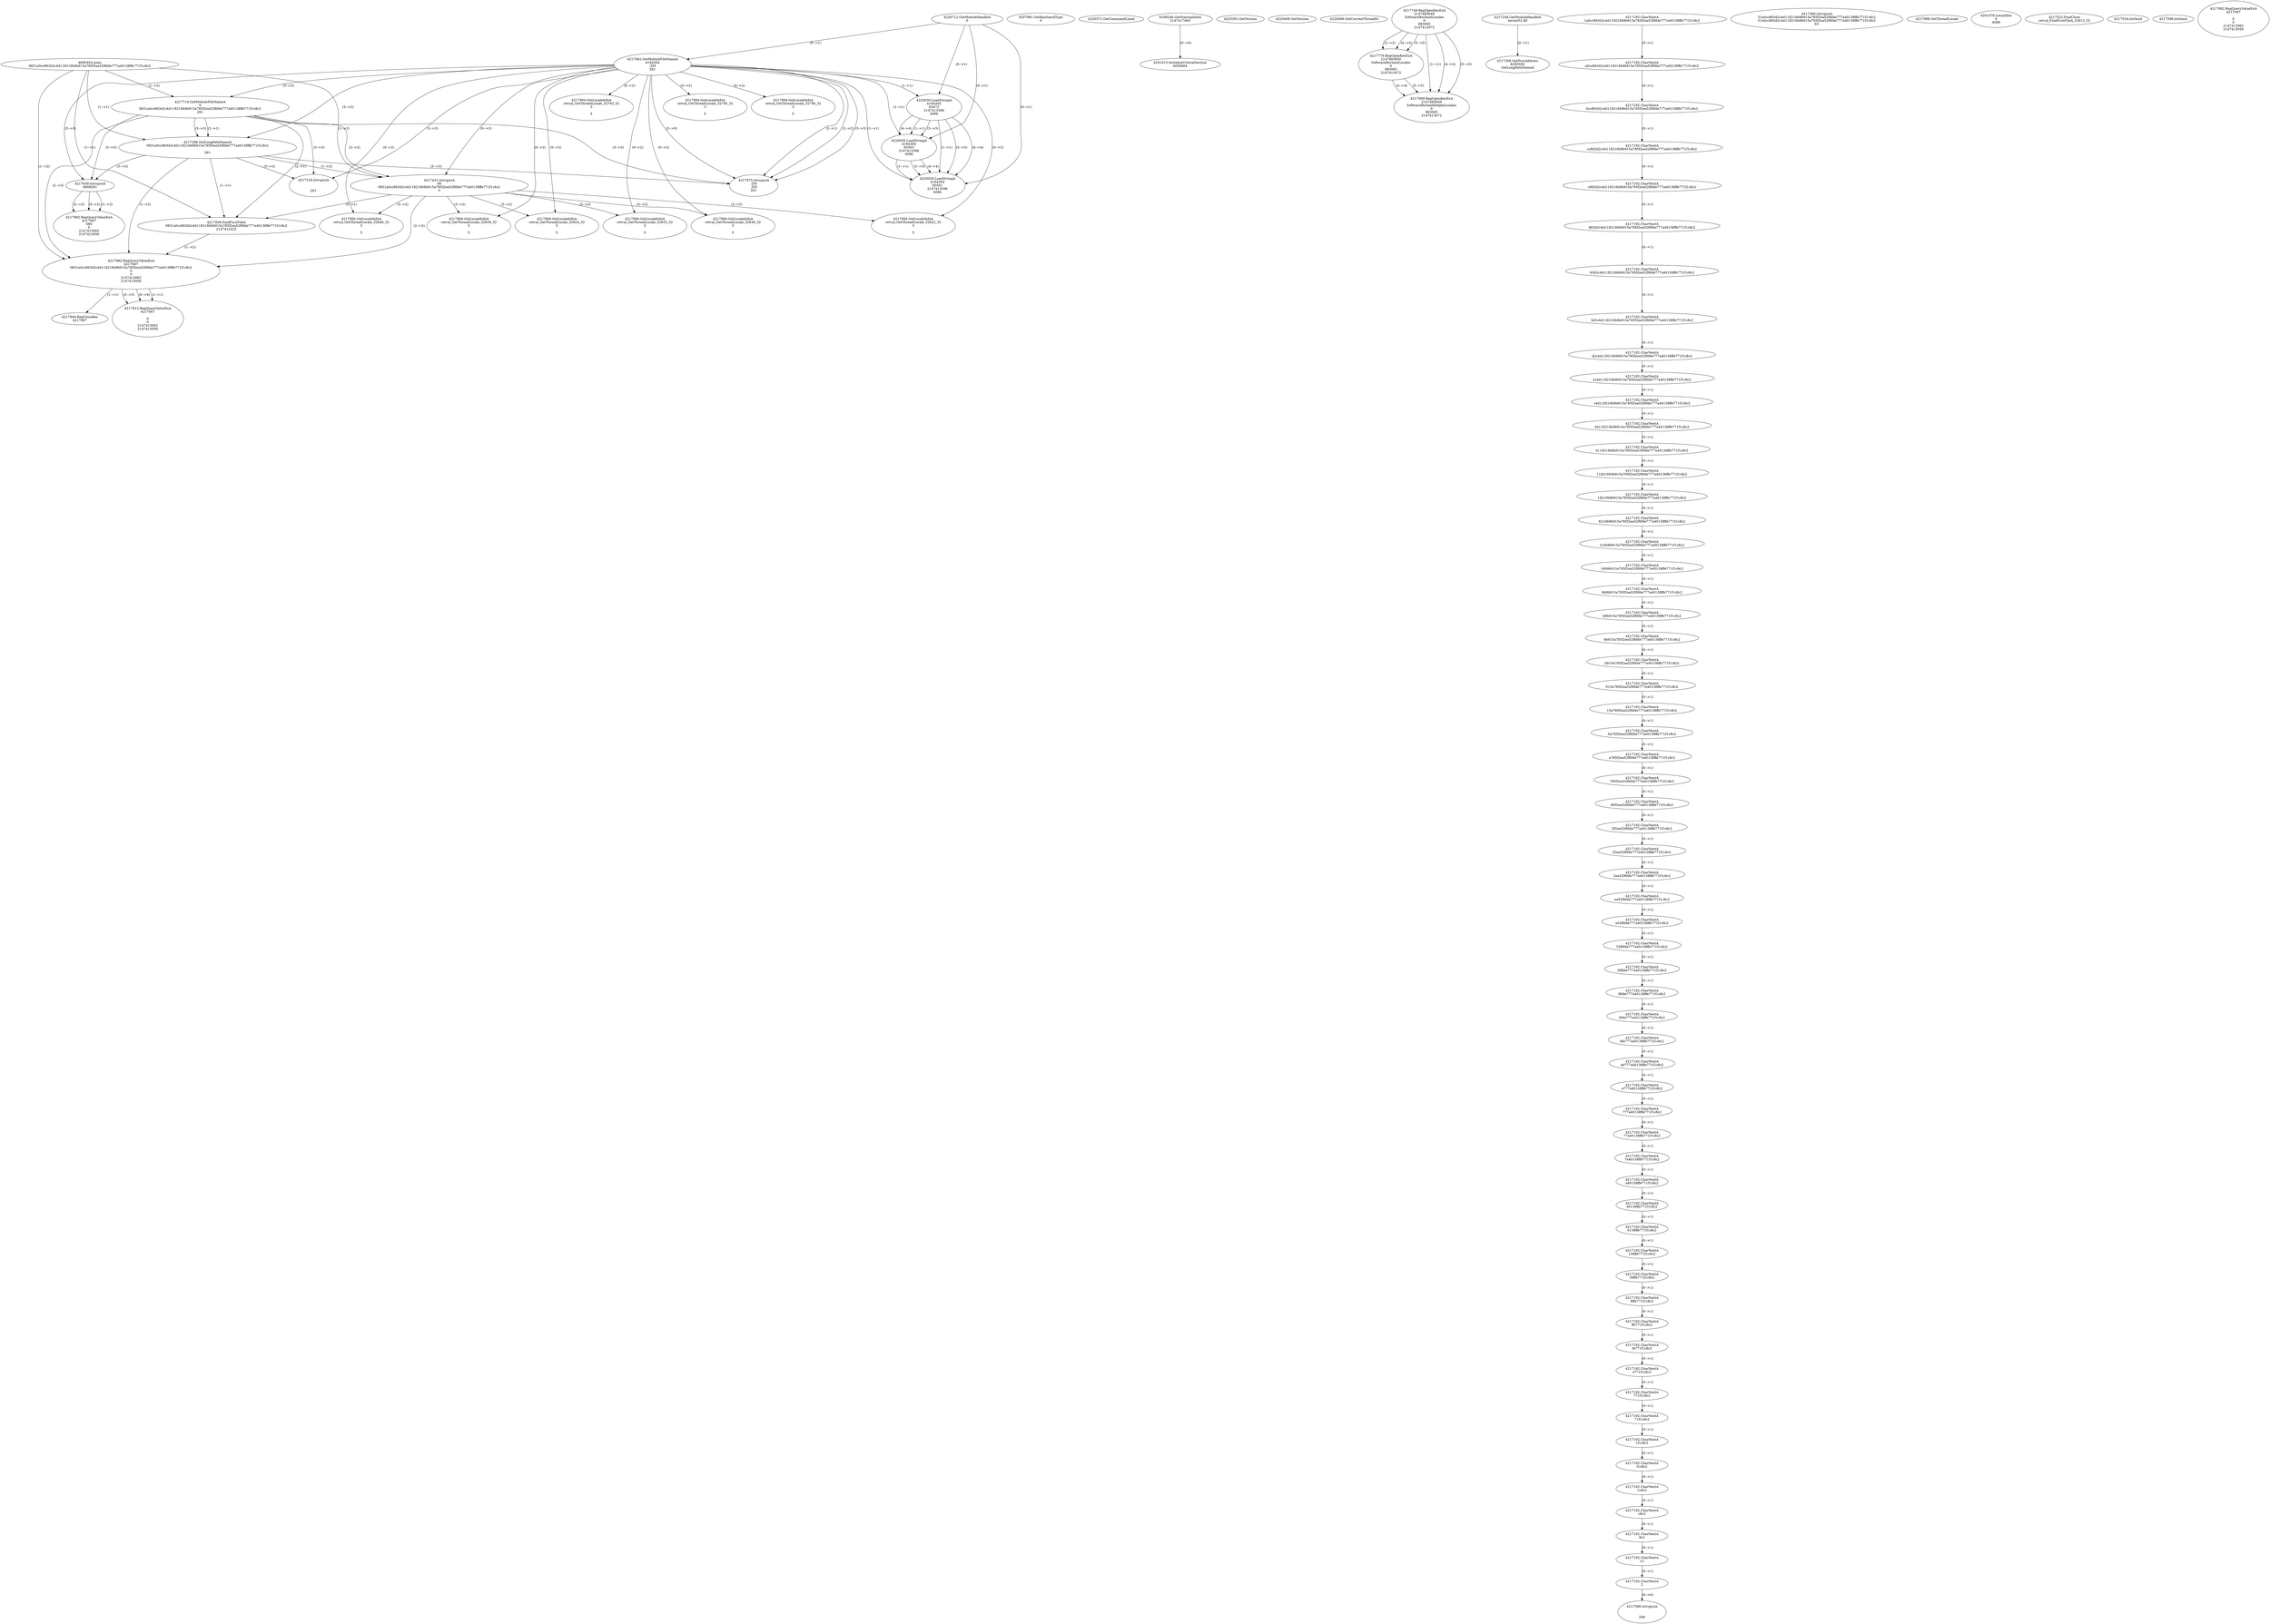 // Global SCDG with merge call
digraph {
	0 [label="4690404.main
0831a0cc863d2c4d118216b9b915a785f2ea52f6fde777a40138ffe771f1c8c2"]
	1 [label="4220712.GetModuleHandleA
0"]
	2 [label="4207981.GetKeyboardType
0"]
	3 [label="4220371.GetCommandLineA
"]
	4 [label="4199246.GetStartupInfoA
2147417460"]
	5 [label="4220391.GetVersion
"]
	6 [label="4220408.GetVersion
"]
	7 [label="4220468.GetCurrentThreadId
"]
	8 [label="4217062.GetModuleFileNameA
4194304
.ZM
261"]
	1 -> 8 [label="(0-->1)"]
	9 [label="4217719.GetModuleFileNameA
0
0831a0cc863d2c4d118216b9b915a785f2ea52f6fde777a40138ffe771f1c8c2
261"]
	0 -> 9 [label="(1-->2)"]
	8 -> 9 [label="(3-->3)"]
	10 [label="4217749.RegOpenKeyExA
2147483649
Software\Borland\Locales
0
983065
2147413072"]
	11 [label="4217779.RegOpenKeyExA
2147483650
Software\Borland\Locales
0
983065
2147413072"]
	10 -> 11 [label="(2-->2)"]
	10 -> 11 [label="(4-->4)"]
	10 -> 11 [label="(5-->5)"]
	12 [label="4217809.RegOpenKeyExA
2147483649
Software\Borland\Delphi\Locales
0
983065
2147413072"]
	10 -> 12 [label="(1-->1)"]
	10 -> 12 [label="(4-->4)"]
	11 -> 12 [label="(4-->4)"]
	10 -> 12 [label="(5-->5)"]
	11 -> 12 [label="(5-->5)"]
	13 [label="4217249.GetModuleHandleA
kernel32.dll"]
	14 [label="4217266.GetProcAddress
6295592
GetLongPathNameA"]
	13 -> 14 [label="(0-->1)"]
	15 [label="4217296.GetLongPathNameA
0831a0cc863d2c4d118216b9b915a785f2ea52f6fde777a40138ffe771f1c8c2

261"]
	0 -> 15 [label="(1-->1)"]
	9 -> 15 [label="(2-->1)"]
	8 -> 15 [label="(3-->3)"]
	9 -> 15 [label="(3-->3)"]
	16 [label="4217431.lstrcpynA
08
0831a0cc863d2c4d118216b9b915a785f2ea52f6fde777a40138ffe771f1c8c2
3"]
	0 -> 16 [label="(1-->2)"]
	9 -> 16 [label="(2-->2)"]
	15 -> 16 [label="(1-->2)"]
	8 -> 16 [label="(0-->3)"]
	17 [label="4217192.CharNextA
1a0cc863d2c4d118216b9b915a785f2ea52f6fde777a40138ffe771f1c8c2"]
	18 [label="4217192.CharNextA
a0cc863d2c4d118216b9b915a785f2ea52f6fde777a40138ffe771f1c8c2"]
	17 -> 18 [label="(0-->1)"]
	19 [label="4217192.CharNextA
0cc863d2c4d118216b9b915a785f2ea52f6fde777a40138ffe771f1c8c2"]
	18 -> 19 [label="(0-->1)"]
	20 [label="4217192.CharNextA
cc863d2c4d118216b9b915a785f2ea52f6fde777a40138ffe771f1c8c2"]
	19 -> 20 [label="(0-->1)"]
	21 [label="4217192.CharNextA
c863d2c4d118216b9b915a785f2ea52f6fde777a40138ffe771f1c8c2"]
	20 -> 21 [label="(0-->1)"]
	22 [label="4217192.CharNextA
863d2c4d118216b9b915a785f2ea52f6fde777a40138ffe771f1c8c2"]
	21 -> 22 [label="(0-->1)"]
	23 [label="4217192.CharNextA
63d2c4d118216b9b915a785f2ea52f6fde777a40138ffe771f1c8c2"]
	22 -> 23 [label="(0-->1)"]
	24 [label="4217192.CharNextA
3d2c4d118216b9b915a785f2ea52f6fde777a40138ffe771f1c8c2"]
	23 -> 24 [label="(0-->1)"]
	25 [label="4217192.CharNextA
d2c4d118216b9b915a785f2ea52f6fde777a40138ffe771f1c8c2"]
	24 -> 25 [label="(0-->1)"]
	26 [label="4217192.CharNextA
2c4d118216b9b915a785f2ea52f6fde777a40138ffe771f1c8c2"]
	25 -> 26 [label="(0-->1)"]
	27 [label="4217192.CharNextA
c4d118216b9b915a785f2ea52f6fde777a40138ffe771f1c8c2"]
	26 -> 27 [label="(0-->1)"]
	28 [label="4217192.CharNextA
4d118216b9b915a785f2ea52f6fde777a40138ffe771f1c8c2"]
	27 -> 28 [label="(0-->1)"]
	29 [label="4217192.CharNextA
d118216b9b915a785f2ea52f6fde777a40138ffe771f1c8c2"]
	28 -> 29 [label="(0-->1)"]
	30 [label="4217192.CharNextA
118216b9b915a785f2ea52f6fde777a40138ffe771f1c8c2"]
	29 -> 30 [label="(0-->1)"]
	31 [label="4217192.CharNextA
18216b9b915a785f2ea52f6fde777a40138ffe771f1c8c2"]
	30 -> 31 [label="(0-->1)"]
	32 [label="4217192.CharNextA
8216b9b915a785f2ea52f6fde777a40138ffe771f1c8c2"]
	31 -> 32 [label="(0-->1)"]
	33 [label="4217192.CharNextA
216b9b915a785f2ea52f6fde777a40138ffe771f1c8c2"]
	32 -> 33 [label="(0-->1)"]
	34 [label="4217192.CharNextA
16b9b915a785f2ea52f6fde777a40138ffe771f1c8c2"]
	33 -> 34 [label="(0-->1)"]
	35 [label="4217192.CharNextA
6b9b915a785f2ea52f6fde777a40138ffe771f1c8c2"]
	34 -> 35 [label="(0-->1)"]
	36 [label="4217192.CharNextA
b9b915a785f2ea52f6fde777a40138ffe771f1c8c2"]
	35 -> 36 [label="(0-->1)"]
	37 [label="4217192.CharNextA
9b915a785f2ea52f6fde777a40138ffe771f1c8c2"]
	36 -> 37 [label="(0-->1)"]
	38 [label="4217192.CharNextA
b915a785f2ea52f6fde777a40138ffe771f1c8c2"]
	37 -> 38 [label="(0-->1)"]
	39 [label="4217192.CharNextA
915a785f2ea52f6fde777a40138ffe771f1c8c2"]
	38 -> 39 [label="(0-->1)"]
	40 [label="4217192.CharNextA
15a785f2ea52f6fde777a40138ffe771f1c8c2"]
	39 -> 40 [label="(0-->1)"]
	41 [label="4217192.CharNextA
5a785f2ea52f6fde777a40138ffe771f1c8c2"]
	40 -> 41 [label="(0-->1)"]
	42 [label="4217192.CharNextA
a785f2ea52f6fde777a40138ffe771f1c8c2"]
	41 -> 42 [label="(0-->1)"]
	43 [label="4217192.CharNextA
785f2ea52f6fde777a40138ffe771f1c8c2"]
	42 -> 43 [label="(0-->1)"]
	44 [label="4217192.CharNextA
85f2ea52f6fde777a40138ffe771f1c8c2"]
	43 -> 44 [label="(0-->1)"]
	45 [label="4217192.CharNextA
5f2ea52f6fde777a40138ffe771f1c8c2"]
	44 -> 45 [label="(0-->1)"]
	46 [label="4217192.CharNextA
f2ea52f6fde777a40138ffe771f1c8c2"]
	45 -> 46 [label="(0-->1)"]
	47 [label="4217192.CharNextA
2ea52f6fde777a40138ffe771f1c8c2"]
	46 -> 47 [label="(0-->1)"]
	48 [label="4217192.CharNextA
ea52f6fde777a40138ffe771f1c8c2"]
	47 -> 48 [label="(0-->1)"]
	49 [label="4217192.CharNextA
a52f6fde777a40138ffe771f1c8c2"]
	48 -> 49 [label="(0-->1)"]
	50 [label="4217192.CharNextA
52f6fde777a40138ffe771f1c8c2"]
	49 -> 50 [label="(0-->1)"]
	51 [label="4217192.CharNextA
2f6fde777a40138ffe771f1c8c2"]
	50 -> 51 [label="(0-->1)"]
	52 [label="4217192.CharNextA
f6fde777a40138ffe771f1c8c2"]
	51 -> 52 [label="(0-->1)"]
	53 [label="4217192.CharNextA
6fde777a40138ffe771f1c8c2"]
	52 -> 53 [label="(0-->1)"]
	54 [label="4217192.CharNextA
fde777a40138ffe771f1c8c2"]
	53 -> 54 [label="(0-->1)"]
	55 [label="4217192.CharNextA
de777a40138ffe771f1c8c2"]
	54 -> 55 [label="(0-->1)"]
	56 [label="4217192.CharNextA
e777a40138ffe771f1c8c2"]
	55 -> 56 [label="(0-->1)"]
	57 [label="4217192.CharNextA
777a40138ffe771f1c8c2"]
	56 -> 57 [label="(0-->1)"]
	58 [label="4217192.CharNextA
77a40138ffe771f1c8c2"]
	57 -> 58 [label="(0-->1)"]
	59 [label="4217192.CharNextA
7a40138ffe771f1c8c2"]
	58 -> 59 [label="(0-->1)"]
	60 [label="4217192.CharNextA
a40138ffe771f1c8c2"]
	59 -> 60 [label="(0-->1)"]
	61 [label="4217192.CharNextA
40138ffe771f1c8c2"]
	60 -> 61 [label="(0-->1)"]
	62 [label="4217192.CharNextA
0138ffe771f1c8c2"]
	61 -> 62 [label="(0-->1)"]
	63 [label="4217192.CharNextA
138ffe771f1c8c2"]
	62 -> 63 [label="(0-->1)"]
	64 [label="4217192.CharNextA
38ffe771f1c8c2"]
	63 -> 64 [label="(0-->1)"]
	65 [label="4217192.CharNextA
8ffe771f1c8c2"]
	64 -> 65 [label="(0-->1)"]
	66 [label="4217192.CharNextA
ffe771f1c8c2"]
	65 -> 66 [label="(0-->1)"]
	67 [label="4217192.CharNextA
fe771f1c8c2"]
	66 -> 67 [label="(0-->1)"]
	68 [label="4217192.CharNextA
e771f1c8c2"]
	67 -> 68 [label="(0-->1)"]
	69 [label="4217192.CharNextA
771f1c8c2"]
	68 -> 69 [label="(0-->1)"]
	70 [label="4217192.CharNextA
71f1c8c2"]
	69 -> 70 [label="(0-->1)"]
	71 [label="4217192.CharNextA
1f1c8c2"]
	70 -> 71 [label="(0-->1)"]
	72 [label="4217192.CharNextA
f1c8c2"]
	71 -> 72 [label="(0-->1)"]
	73 [label="4217192.CharNextA
1c8c2"]
	72 -> 73 [label="(0-->1)"]
	74 [label="4217192.CharNextA
c8c2"]
	73 -> 74 [label="(0-->1)"]
	75 [label="4217192.CharNextA
8c2"]
	74 -> 75 [label="(0-->1)"]
	76 [label="4217192.CharNextA
c2"]
	75 -> 76 [label="(0-->1)"]
	77 [label="4217192.CharNextA
2"]
	76 -> 77 [label="(0-->1)"]
	78 [label="4217490.lstrcpynA
31a0cc863d2c4d118216b9b915a785f2ea52f6fde777a40138ffe771f1c8c2
31a0cc863d2c4d118216b9b915a785f2ea52f6fde777a40138ffe771f1c8c2
63"]
	79 [label="4217509.FindFirstFileA
0831a0cc863d2c4d118216b9b915a785f2ea52f6fde777a40138ffe771f1c8c2
2147412422"]
	0 -> 79 [label="(1-->1)"]
	9 -> 79 [label="(2-->1)"]
	15 -> 79 [label="(1-->1)"]
	16 -> 79 [label="(2-->1)"]
	80 [label="4217882.RegQueryValueExA
4217067
0831a0cc863d2c4d118216b9b915a785f2ea52f6fde777a40138ffe771f1c8c2
0
0
2147413062
2147413056"]
	0 -> 80 [label="(1-->2)"]
	9 -> 80 [label="(2-->2)"]
	15 -> 80 [label="(1-->2)"]
	16 -> 80 [label="(2-->2)"]
	79 -> 80 [label="(1-->2)"]
	81 [label="4217946.RegCloseKey
4217067"]
	80 -> 81 [label="(1-->1)"]
	82 [label="4217975.lstrcpynA
.ZM
.ZM
261"]
	8 -> 82 [label="(2-->1)"]
	8 -> 82 [label="(2-->2)"]
	8 -> 82 [label="(3-->3)"]
	9 -> 82 [label="(3-->3)"]
	15 -> 82 [label="(3-->3)"]
	8 -> 82 [label="(2-->0)"]
	83 [label="4217988.GetThreadLocale
"]
	84 [label="4217994.GetLocaleInfoA
retval_GetThreadLocale_32833_32
3

5"]
	8 -> 84 [label="(0-->2)"]
	16 -> 84 [label="(3-->2)"]
	85 [label="4220030.LoadStringA
4194304
65472
2147413396
4096"]
	1 -> 85 [label="(0-->1)"]
	8 -> 85 [label="(1-->1)"]
	86 [label="4217912.RegQueryValueExA
4217067

0
0
2147413062
2147413056"]
	80 -> 86 [label="(1-->1)"]
	80 -> 86 [label="(5-->5)"]
	80 -> 86 [label="(6-->6)"]
	87 [label="4217994.GetLocaleInfoA
retval_GetThreadLocale_32846_32
3

5"]
	8 -> 87 [label="(0-->2)"]
	16 -> 87 [label="(3-->2)"]
	88 [label="4220030.LoadStringA
4194304
65503
2147413396
4096"]
	1 -> 88 [label="(0-->1)"]
	8 -> 88 [label="(1-->1)"]
	85 -> 88 [label="(1-->1)"]
	85 -> 88 [label="(3-->3)"]
	85 -> 88 [label="(4-->4)"]
	89 [label="4220030.LoadStringA
4194304
65501
2147413396
4096"]
	1 -> 89 [label="(0-->1)"]
	8 -> 89 [label="(1-->1)"]
	85 -> 89 [label="(1-->1)"]
	88 -> 89 [label="(1-->1)"]
	85 -> 89 [label="(3-->3)"]
	88 -> 89 [label="(3-->3)"]
	85 -> 89 [label="(4-->4)"]
	88 -> 89 [label="(4-->4)"]
	90 [label="4201415.InitializeCriticalSection
4830664"]
	4 -> 90 [label="(0-->0)"]
	91 [label="4201476.LocalAlloc
0
4088"]
	92 [label="4217522.FindClose
retval_FindFirstFileA_32813_32"]
	93 [label="4217534.lstrlenA
"]
	94 [label="4217586.lstrcpynA


258"]
	77 -> 94 [label="(0-->0)"]
	95 [label="4217598.lstrlenA
"]
	96 [label="4217639.lstrcpynA
08\
08\
261"]
	8 -> 96 [label="(3-->3)"]
	9 -> 96 [label="(3-->3)"]
	15 -> 96 [label="(3-->3)"]
	97 [label="4217882.RegQueryValueExA
4217067
08\
0
0
2147413062
2147413056"]
	96 -> 97 [label="(1-->2)"]
	96 -> 97 [label="(2-->2)"]
	96 -> 97 [label="(0-->2)"]
	98 [label="4217994.GetLocaleInfoA
retval_GetThreadLocale_32824_32
3

5"]
	8 -> 98 [label="(0-->2)"]
	16 -> 98 [label="(3-->2)"]
	99 [label="4217994.GetLocaleInfoA
retval_GetThreadLocale_32836_32
3

5"]
	8 -> 99 [label="(0-->2)"]
	16 -> 99 [label="(3-->2)"]
	100 [label="4217318.lstrcpynA


261"]
	8 -> 100 [label="(3-->3)"]
	9 -> 100 [label="(3-->3)"]
	15 -> 100 [label="(3-->3)"]
	101 [label="4217882.RegQueryValueExA
4217067

0
0
2147413062
2147413056"]
	102 [label="4217994.GetLocaleInfoA
retval_GetThreadLocale_32793_32
3

5"]
	8 -> 102 [label="(0-->2)"]
	103 [label="4217994.GetLocaleInfoA
retval_GetThreadLocale_32822_32
3

5"]
	8 -> 103 [label="(0-->2)"]
	16 -> 103 [label="(3-->2)"]
	104 [label="4217994.GetLocaleInfoA
retval_GetThreadLocale_32839_32
3

5"]
	8 -> 104 [label="(0-->2)"]
	16 -> 104 [label="(3-->2)"]
	105 [label="4217994.GetLocaleInfoA
retval_GetThreadLocale_32795_32
3

5"]
	8 -> 105 [label="(0-->2)"]
	106 [label="4217994.GetLocaleInfoA
retval_GetThreadLocale_32796_32
3

5"]
	8 -> 106 [label="(0-->2)"]
}
